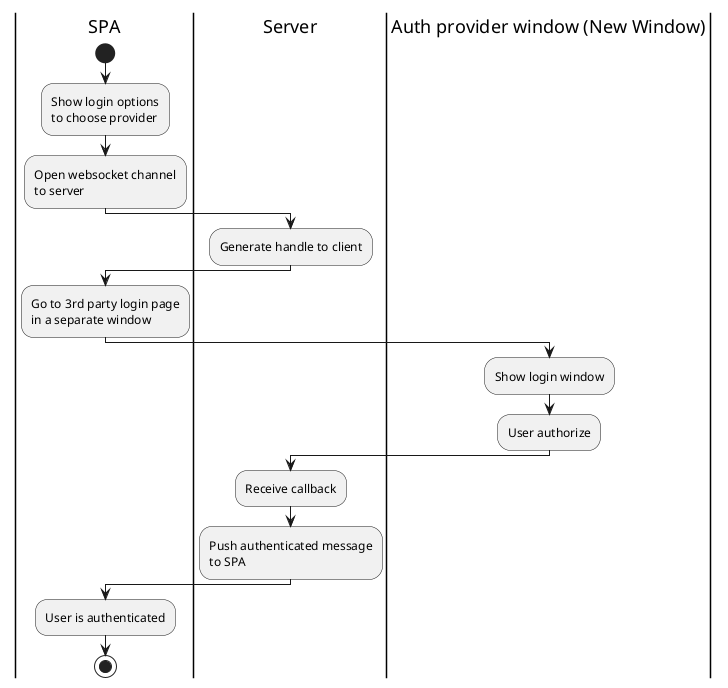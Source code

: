@startuml
|SPA|
start
:Show login options
to choose provider;
:Open websocket channel
to server;
|Server|
:Generate handle to client;
|SPA|
:Go to 3rd party login page
in a separate window;
|Auth provider window (New Window)|
:Show login window;
:User authorize;
|Server|
:Receive callback;
:Push authenticated message
to SPA;
|SPA|
:User is authenticated;
stop
@enduml